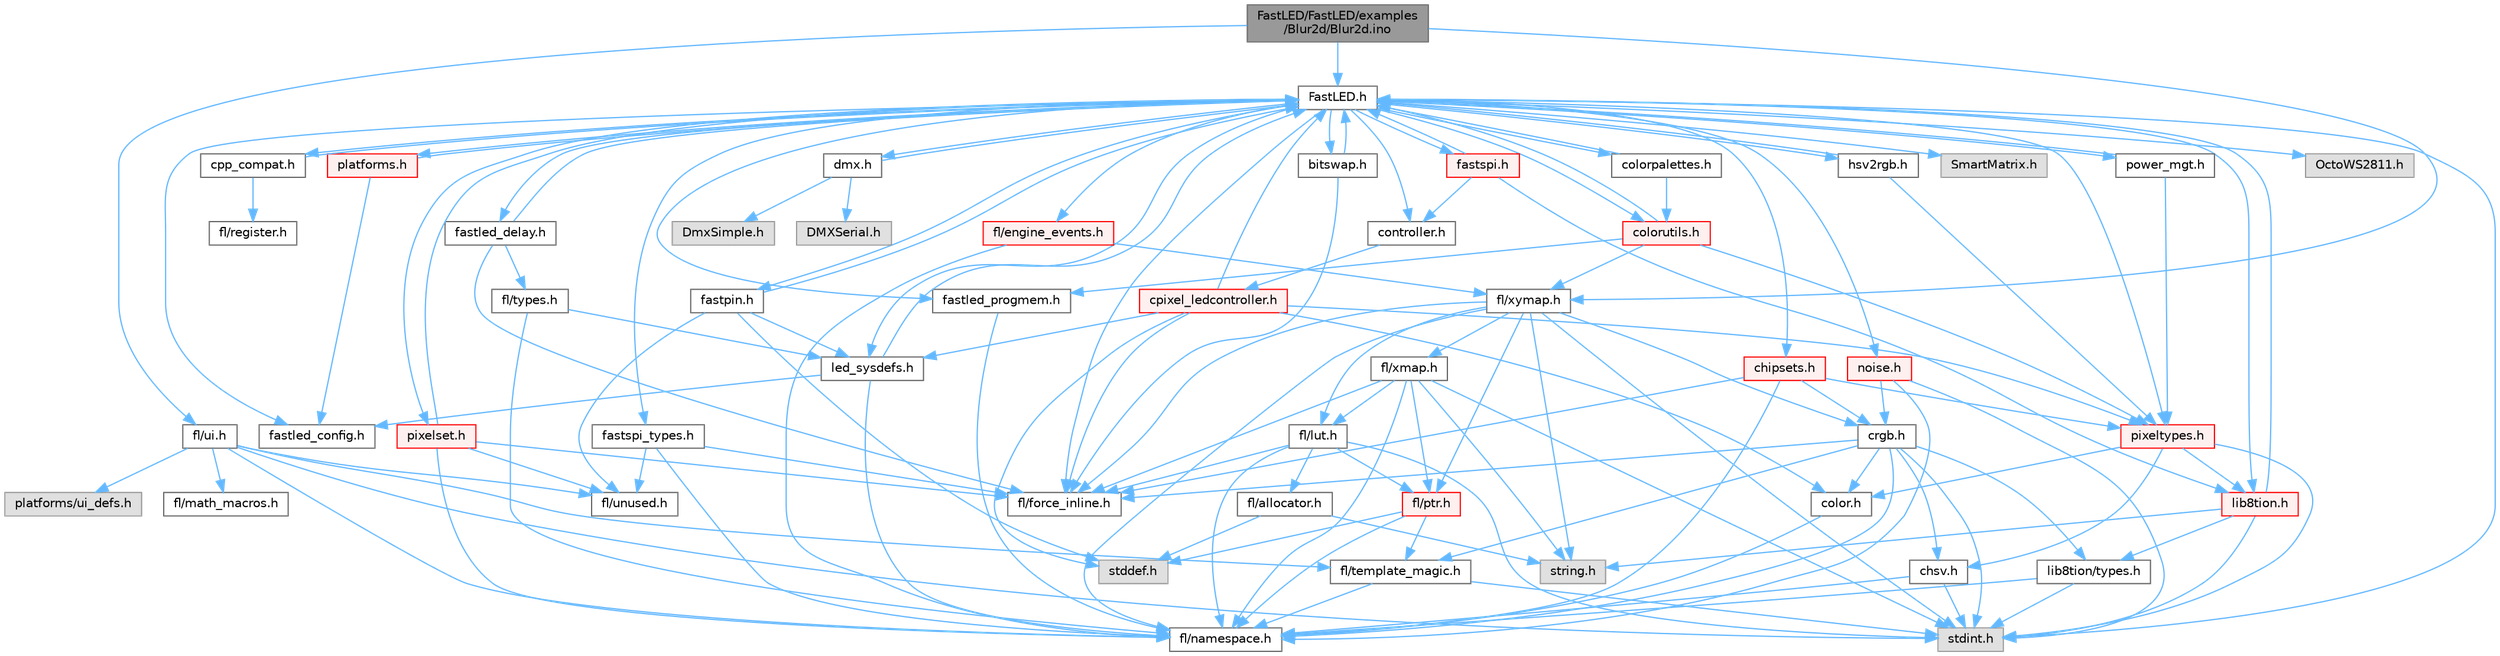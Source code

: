 digraph "FastLED/FastLED/examples/Blur2d/Blur2d.ino"
{
 // LATEX_PDF_SIZE
  bgcolor="transparent";
  edge [fontname=Helvetica,fontsize=10,labelfontname=Helvetica,labelfontsize=10];
  node [fontname=Helvetica,fontsize=10,shape=box,height=0.2,width=0.4];
  Node1 [id="Node000001",label="FastLED/FastLED/examples\l/Blur2d/Blur2d.ino",height=0.2,width=0.4,color="gray40", fillcolor="grey60", style="filled", fontcolor="black",tooltip=" "];
  Node1 -> Node2 [id="edge1_Node000001_Node000002",color="steelblue1",style="solid",tooltip=" "];
  Node2 [id="Node000002",label="fl/ui.h",height=0.2,width=0.4,color="grey40", fillcolor="white", style="filled",URL="$d9/d3b/ui_8h.html",tooltip=" "];
  Node2 -> Node3 [id="edge2_Node000002_Node000003",color="steelblue1",style="solid",tooltip=" "];
  Node3 [id="Node000003",label="stdint.h",height=0.2,width=0.4,color="grey60", fillcolor="#E0E0E0", style="filled",tooltip=" "];
  Node2 -> Node4 [id="edge3_Node000002_Node000004",color="steelblue1",style="solid",tooltip=" "];
  Node4 [id="Node000004",label="platforms/ui_defs.h",height=0.2,width=0.4,color="grey60", fillcolor="#E0E0E0", style="filled",tooltip=" "];
  Node2 -> Node5 [id="edge4_Node000002_Node000005",color="steelblue1",style="solid",tooltip=" "];
  Node5 [id="Node000005",label="fl/namespace.h",height=0.2,width=0.4,color="grey40", fillcolor="white", style="filled",URL="$df/d2a/namespace_8h.html",tooltip="Implements the FastLED namespace macros."];
  Node2 -> Node6 [id="edge5_Node000002_Node000006",color="steelblue1",style="solid",tooltip=" "];
  Node6 [id="Node000006",label="fl/math_macros.h",height=0.2,width=0.4,color="grey40", fillcolor="white", style="filled",URL="$d0/d19/fl_2math__macros_8h.html",tooltip=" "];
  Node2 -> Node7 [id="edge6_Node000002_Node000007",color="steelblue1",style="solid",tooltip=" "];
  Node7 [id="Node000007",label="fl/template_magic.h",height=0.2,width=0.4,color="grey40", fillcolor="white", style="filled",URL="$d8/d0c/template__magic_8h.html",tooltip=" "];
  Node7 -> Node3 [id="edge7_Node000007_Node000003",color="steelblue1",style="solid",tooltip=" "];
  Node7 -> Node5 [id="edge8_Node000007_Node000005",color="steelblue1",style="solid",tooltip=" "];
  Node2 -> Node8 [id="edge9_Node000002_Node000008",color="steelblue1",style="solid",tooltip=" "];
  Node8 [id="Node000008",label="fl/unused.h",height=0.2,width=0.4,color="grey40", fillcolor="white", style="filled",URL="$d8/d4b/unused_8h.html",tooltip=" "];
  Node1 -> Node9 [id="edge10_Node000001_Node000009",color="steelblue1",style="solid",tooltip=" "];
  Node9 [id="Node000009",label="fl/xymap.h",height=0.2,width=0.4,color="grey40", fillcolor="white", style="filled",URL="$d6/dc9/fl_2xymap_8h.html",tooltip=" "];
  Node9 -> Node3 [id="edge11_Node000009_Node000003",color="steelblue1",style="solid",tooltip=" "];
  Node9 -> Node10 [id="edge12_Node000009_Node000010",color="steelblue1",style="solid",tooltip=" "];
  Node10 [id="Node000010",label="string.h",height=0.2,width=0.4,color="grey60", fillcolor="#E0E0E0", style="filled",tooltip=" "];
  Node9 -> Node11 [id="edge13_Node000009_Node000011",color="steelblue1",style="solid",tooltip=" "];
  Node11 [id="Node000011",label="crgb.h",height=0.2,width=0.4,color="grey40", fillcolor="white", style="filled",URL="$db/dd1/crgb_8h.html",tooltip="Defines the red, green, and blue (RGB) pixel struct."];
  Node11 -> Node3 [id="edge14_Node000011_Node000003",color="steelblue1",style="solid",tooltip=" "];
  Node11 -> Node12 [id="edge15_Node000011_Node000012",color="steelblue1",style="solid",tooltip=" "];
  Node12 [id="Node000012",label="chsv.h",height=0.2,width=0.4,color="grey40", fillcolor="white", style="filled",URL="$d8/dd0/chsv_8h.html",tooltip="Defines the hue, saturation, and value (HSV) pixel struct."];
  Node12 -> Node3 [id="edge16_Node000012_Node000003",color="steelblue1",style="solid",tooltip=" "];
  Node12 -> Node5 [id="edge17_Node000012_Node000005",color="steelblue1",style="solid",tooltip=" "];
  Node11 -> Node5 [id="edge18_Node000011_Node000005",color="steelblue1",style="solid",tooltip=" "];
  Node11 -> Node13 [id="edge19_Node000011_Node000013",color="steelblue1",style="solid",tooltip=" "];
  Node13 [id="Node000013",label="color.h",height=0.2,width=0.4,color="grey40", fillcolor="white", style="filled",URL="$d2/d6b/src_2color_8h.html",tooltip="Contains definitions for color correction and temperature."];
  Node13 -> Node5 [id="edge20_Node000013_Node000005",color="steelblue1",style="solid",tooltip=" "];
  Node11 -> Node14 [id="edge21_Node000011_Node000014",color="steelblue1",style="solid",tooltip=" "];
  Node14 [id="Node000014",label="lib8tion/types.h",height=0.2,width=0.4,color="grey40", fillcolor="white", style="filled",URL="$d9/ddf/lib8tion_2types_8h.html",tooltip="Defines fractional types used for lib8tion functions."];
  Node14 -> Node3 [id="edge22_Node000014_Node000003",color="steelblue1",style="solid",tooltip=" "];
  Node14 -> Node5 [id="edge23_Node000014_Node000005",color="steelblue1",style="solid",tooltip=" "];
  Node11 -> Node15 [id="edge24_Node000011_Node000015",color="steelblue1",style="solid",tooltip=" "];
  Node15 [id="Node000015",label="fl/force_inline.h",height=0.2,width=0.4,color="grey40", fillcolor="white", style="filled",URL="$d8/d2d/fl_2force__inline_8h.html",tooltip=" "];
  Node11 -> Node7 [id="edge25_Node000011_Node000007",color="steelblue1",style="solid",tooltip=" "];
  Node9 -> Node15 [id="edge26_Node000009_Node000015",color="steelblue1",style="solid",tooltip=" "];
  Node9 -> Node16 [id="edge27_Node000009_Node000016",color="steelblue1",style="solid",tooltip=" "];
  Node16 [id="Node000016",label="fl/lut.h",height=0.2,width=0.4,color="grey40", fillcolor="white", style="filled",URL="$d3/db6/fl_2lut_8h.html",tooltip=" "];
  Node16 -> Node3 [id="edge28_Node000016_Node000003",color="steelblue1",style="solid",tooltip=" "];
  Node16 -> Node17 [id="edge29_Node000016_Node000017",color="steelblue1",style="solid",tooltip=" "];
  Node17 [id="Node000017",label="fl/ptr.h",height=0.2,width=0.4,color="red", fillcolor="#FFF0F0", style="filled",URL="$d7/df1/fl_2ptr_8h.html",tooltip=" "];
  Node17 -> Node18 [id="edge30_Node000017_Node000018",color="steelblue1",style="solid",tooltip=" "];
  Node18 [id="Node000018",label="stddef.h",height=0.2,width=0.4,color="grey60", fillcolor="#E0E0E0", style="filled",tooltip=" "];
  Node17 -> Node5 [id="edge31_Node000017_Node000005",color="steelblue1",style="solid",tooltip=" "];
  Node17 -> Node7 [id="edge32_Node000017_Node000007",color="steelblue1",style="solid",tooltip=" "];
  Node16 -> Node15 [id="edge33_Node000016_Node000015",color="steelblue1",style="solid",tooltip=" "];
  Node16 -> Node20 [id="edge34_Node000016_Node000020",color="steelblue1",style="solid",tooltip=" "];
  Node20 [id="Node000020",label="fl/allocator.h",height=0.2,width=0.4,color="grey40", fillcolor="white", style="filled",URL="$d2/d6f/fl_2allocator_8h.html",tooltip=" "];
  Node20 -> Node18 [id="edge35_Node000020_Node000018",color="steelblue1",style="solid",tooltip=" "];
  Node20 -> Node10 [id="edge36_Node000020_Node000010",color="steelblue1",style="solid",tooltip=" "];
  Node16 -> Node5 [id="edge37_Node000016_Node000005",color="steelblue1",style="solid",tooltip=" "];
  Node9 -> Node17 [id="edge38_Node000009_Node000017",color="steelblue1",style="solid",tooltip=" "];
  Node9 -> Node21 [id="edge39_Node000009_Node000021",color="steelblue1",style="solid",tooltip=" "];
  Node21 [id="Node000021",label="fl/xmap.h",height=0.2,width=0.4,color="grey40", fillcolor="white", style="filled",URL="$d5/d22/fl_2xmap_8h.html",tooltip=" "];
  Node21 -> Node3 [id="edge40_Node000021_Node000003",color="steelblue1",style="solid",tooltip=" "];
  Node21 -> Node10 [id="edge41_Node000021_Node000010",color="steelblue1",style="solid",tooltip=" "];
  Node21 -> Node15 [id="edge42_Node000021_Node000015",color="steelblue1",style="solid",tooltip=" "];
  Node21 -> Node16 [id="edge43_Node000021_Node000016",color="steelblue1",style="solid",tooltip=" "];
  Node21 -> Node17 [id="edge44_Node000021_Node000017",color="steelblue1",style="solid",tooltip=" "];
  Node21 -> Node5 [id="edge45_Node000021_Node000005",color="steelblue1",style="solid",tooltip=" "];
  Node9 -> Node5 [id="edge46_Node000009_Node000005",color="steelblue1",style="solid",tooltip=" "];
  Node1 -> Node22 [id="edge47_Node000001_Node000022",color="steelblue1",style="solid",tooltip=" "];
  Node22 [id="Node000022",label="FastLED.h",height=0.2,width=0.4,color="grey40", fillcolor="white", style="filled",URL="$db/d97/_fast_l_e_d_8h.html",tooltip="central include file for FastLED, defines the CFastLED class/object"];
  Node22 -> Node3 [id="edge48_Node000022_Node000003",color="steelblue1",style="solid",tooltip=" "];
  Node22 -> Node23 [id="edge49_Node000022_Node000023",color="steelblue1",style="solid",tooltip=" "];
  Node23 [id="Node000023",label="SmartMatrix.h",height=0.2,width=0.4,color="grey60", fillcolor="#E0E0E0", style="filled",tooltip=" "];
  Node22 -> Node24 [id="edge50_Node000022_Node000024",color="steelblue1",style="solid",tooltip=" "];
  Node24 [id="Node000024",label="OctoWS2811.h",height=0.2,width=0.4,color="grey60", fillcolor="#E0E0E0", style="filled",tooltip=" "];
  Node22 -> Node15 [id="edge51_Node000022_Node000015",color="steelblue1",style="solid",tooltip=" "];
  Node22 -> Node25 [id="edge52_Node000022_Node000025",color="steelblue1",style="solid",tooltip=" "];
  Node25 [id="Node000025",label="cpp_compat.h",height=0.2,width=0.4,color="grey40", fillcolor="white", style="filled",URL="$d9/d13/cpp__compat_8h.html",tooltip="Compatibility functions based on C++ version."];
  Node25 -> Node22 [id="edge53_Node000025_Node000022",color="steelblue1",style="solid",tooltip=" "];
  Node25 -> Node26 [id="edge54_Node000025_Node000026",color="steelblue1",style="solid",tooltip=" "];
  Node26 [id="Node000026",label="fl/register.h",height=0.2,width=0.4,color="grey40", fillcolor="white", style="filled",URL="$d8/dc1/fl_2register_8h.html",tooltip=" "];
  Node22 -> Node27 [id="edge55_Node000022_Node000027",color="steelblue1",style="solid",tooltip=" "];
  Node27 [id="Node000027",label="fastled_config.h",height=0.2,width=0.4,color="grey40", fillcolor="white", style="filled",URL="$d5/d11/fastled__config_8h.html",tooltip="Contains definitions that can be used to configure FastLED at compile time."];
  Node22 -> Node28 [id="edge56_Node000022_Node000028",color="steelblue1",style="solid",tooltip=" "];
  Node28 [id="Node000028",label="led_sysdefs.h",height=0.2,width=0.4,color="grey40", fillcolor="white", style="filled",URL="$d9/d3e/led__sysdefs_8h.html",tooltip="Determines which platform system definitions to include."];
  Node28 -> Node22 [id="edge57_Node000028_Node000022",color="steelblue1",style="solid",tooltip=" "];
  Node28 -> Node27 [id="edge58_Node000028_Node000027",color="steelblue1",style="solid",tooltip=" "];
  Node28 -> Node5 [id="edge59_Node000028_Node000005",color="steelblue1",style="solid",tooltip=" "];
  Node22 -> Node29 [id="edge60_Node000022_Node000029",color="steelblue1",style="solid",tooltip=" "];
  Node29 [id="Node000029",label="fastled_delay.h",height=0.2,width=0.4,color="grey40", fillcolor="white", style="filled",URL="$d0/da8/fastled__delay_8h.html",tooltip="Utility functions and classes for managing delay cycles."];
  Node29 -> Node22 [id="edge61_Node000029_Node000022",color="steelblue1",style="solid",tooltip=" "];
  Node29 -> Node30 [id="edge62_Node000029_Node000030",color="steelblue1",style="solid",tooltip=" "];
  Node30 [id="Node000030",label="fl/types.h",height=0.2,width=0.4,color="grey40", fillcolor="white", style="filled",URL="$d7/da1/fl_2types_8h.html",tooltip=" "];
  Node30 -> Node28 [id="edge63_Node000030_Node000028",color="steelblue1",style="solid",tooltip=" "];
  Node30 -> Node5 [id="edge64_Node000030_Node000005",color="steelblue1",style="solid",tooltip=" "];
  Node29 -> Node15 [id="edge65_Node000029_Node000015",color="steelblue1",style="solid",tooltip=" "];
  Node22 -> Node31 [id="edge66_Node000022_Node000031",color="steelblue1",style="solid",tooltip=" "];
  Node31 [id="Node000031",label="bitswap.h",height=0.2,width=0.4,color="grey40", fillcolor="white", style="filled",URL="$de/ded/bitswap_8h.html",tooltip="Functions for doing a rotation of bits/bytes used by parallel output."];
  Node31 -> Node22 [id="edge67_Node000031_Node000022",color="steelblue1",style="solid",tooltip=" "];
  Node31 -> Node15 [id="edge68_Node000031_Node000015",color="steelblue1",style="solid",tooltip=" "];
  Node22 -> Node32 [id="edge69_Node000022_Node000032",color="steelblue1",style="solid",tooltip=" "];
  Node32 [id="Node000032",label="controller.h",height=0.2,width=0.4,color="grey40", fillcolor="white", style="filled",URL="$d2/dd9/controller_8h.html",tooltip="deprecated: base definitions used by led controllers for writing out led data"];
  Node32 -> Node33 [id="edge70_Node000032_Node000033",color="steelblue1",style="solid",tooltip=" "];
  Node33 [id="Node000033",label="cpixel_ledcontroller.h",height=0.2,width=0.4,color="red", fillcolor="#FFF0F0", style="filled",URL="$d9/d57/cpixel__ledcontroller_8h.html",tooltip="defines the templated version of the CLEDController class"];
  Node33 -> Node18 [id="edge71_Node000033_Node000018",color="steelblue1",style="solid",tooltip=" "];
  Node33 -> Node22 [id="edge72_Node000033_Node000022",color="steelblue1",style="solid",tooltip=" "];
  Node33 -> Node28 [id="edge73_Node000033_Node000028",color="steelblue1",style="solid",tooltip=" "];
  Node33 -> Node34 [id="edge74_Node000033_Node000034",color="steelblue1",style="solid",tooltip=" "];
  Node34 [id="Node000034",label="pixeltypes.h",height=0.2,width=0.4,color="red", fillcolor="#FFF0F0", style="filled",URL="$d2/dba/pixeltypes_8h.html",tooltip="Includes defintions for RGB and HSV pixels."];
  Node34 -> Node3 [id="edge75_Node000034_Node000003",color="steelblue1",style="solid",tooltip=" "];
  Node34 -> Node35 [id="edge76_Node000034_Node000035",color="steelblue1",style="solid",tooltip=" "];
  Node35 [id="Node000035",label="lib8tion.h",height=0.2,width=0.4,color="red", fillcolor="#FFF0F0", style="filled",URL="$df/da5/lib8tion_8h.html",tooltip="Fast, efficient 8-bit math functions specifically designed for high-performance LED programming."];
  Node35 -> Node22 [id="edge77_Node000035_Node000022",color="steelblue1",style="solid",tooltip=" "];
  Node35 -> Node14 [id="edge78_Node000035_Node000014",color="steelblue1",style="solid",tooltip=" "];
  Node35 -> Node3 [id="edge79_Node000035_Node000003",color="steelblue1",style="solid",tooltip=" "];
  Node35 -> Node10 [id="edge80_Node000035_Node000010",color="steelblue1",style="solid",tooltip=" "];
  Node34 -> Node13 [id="edge81_Node000034_Node000013",color="steelblue1",style="solid",tooltip=" "];
  Node34 -> Node12 [id="edge82_Node000034_Node000012",color="steelblue1",style="solid",tooltip=" "];
  Node33 -> Node13 [id="edge83_Node000033_Node000013",color="steelblue1",style="solid",tooltip=" "];
  Node33 -> Node15 [id="edge84_Node000033_Node000015",color="steelblue1",style="solid",tooltip=" "];
  Node22 -> Node65 [id="edge85_Node000022_Node000065",color="steelblue1",style="solid",tooltip=" "];
  Node65 [id="Node000065",label="fastpin.h",height=0.2,width=0.4,color="grey40", fillcolor="white", style="filled",URL="$db/d65/fastpin_8h.html",tooltip="Class base definitions for defining fast pin access."];
  Node65 -> Node22 [id="edge86_Node000065_Node000022",color="steelblue1",style="solid",tooltip=" "];
  Node65 -> Node28 [id="edge87_Node000065_Node000028",color="steelblue1",style="solid",tooltip=" "];
  Node65 -> Node18 [id="edge88_Node000065_Node000018",color="steelblue1",style="solid",tooltip=" "];
  Node65 -> Node8 [id="edge89_Node000065_Node000008",color="steelblue1",style="solid",tooltip=" "];
  Node22 -> Node66 [id="edge90_Node000022_Node000066",color="steelblue1",style="solid",tooltip=" "];
  Node66 [id="Node000066",label="fastspi_types.h",height=0.2,width=0.4,color="grey40", fillcolor="white", style="filled",URL="$d2/ddb/fastspi__types_8h.html",tooltip="Data types and constants used by SPI interfaces."];
  Node66 -> Node15 [id="edge91_Node000066_Node000015",color="steelblue1",style="solid",tooltip=" "];
  Node66 -> Node5 [id="edge92_Node000066_Node000005",color="steelblue1",style="solid",tooltip=" "];
  Node66 -> Node8 [id="edge93_Node000066_Node000008",color="steelblue1",style="solid",tooltip=" "];
  Node22 -> Node67 [id="edge94_Node000022_Node000067",color="steelblue1",style="solid",tooltip=" "];
  Node67 [id="Node000067",label="dmx.h",height=0.2,width=0.4,color="grey40", fillcolor="white", style="filled",URL="$d3/de1/dmx_8h.html",tooltip="Defines the DMX512-based LED controllers."];
  Node67 -> Node22 [id="edge95_Node000067_Node000022",color="steelblue1",style="solid",tooltip=" "];
  Node67 -> Node68 [id="edge96_Node000067_Node000068",color="steelblue1",style="solid",tooltip=" "];
  Node68 [id="Node000068",label="DmxSimple.h",height=0.2,width=0.4,color="grey60", fillcolor="#E0E0E0", style="filled",tooltip=" "];
  Node67 -> Node69 [id="edge97_Node000067_Node000069",color="steelblue1",style="solid",tooltip=" "];
  Node69 [id="Node000069",label="DMXSerial.h",height=0.2,width=0.4,color="grey60", fillcolor="#E0E0E0", style="filled",tooltip=" "];
  Node22 -> Node70 [id="edge98_Node000022_Node000070",color="steelblue1",style="solid",tooltip=" "];
  Node70 [id="Node000070",label="platforms.h",height=0.2,width=0.4,color="red", fillcolor="#FFF0F0", style="filled",URL="$da/dc9/platforms_8h.html",tooltip="Determines which platforms headers to include."];
  Node70 -> Node22 [id="edge99_Node000070_Node000022",color="steelblue1",style="solid",tooltip=" "];
  Node70 -> Node27 [id="edge100_Node000070_Node000027",color="steelblue1",style="solid",tooltip=" "];
  Node22 -> Node72 [id="edge101_Node000022_Node000072",color="steelblue1",style="solid",tooltip=" "];
  Node72 [id="Node000072",label="fastled_progmem.h",height=0.2,width=0.4,color="grey40", fillcolor="white", style="filled",URL="$df/dab/fastled__progmem_8h.html",tooltip="Wrapper definitions to allow seamless use of PROGMEM in environments that have it."];
  Node72 -> Node5 [id="edge102_Node000072_Node000005",color="steelblue1",style="solid",tooltip=" "];
  Node22 -> Node35 [id="edge103_Node000022_Node000035",color="steelblue1",style="solid",tooltip=" "];
  Node22 -> Node34 [id="edge104_Node000022_Node000034",color="steelblue1",style="solid",tooltip=" "];
  Node22 -> Node73 [id="edge105_Node000022_Node000073",color="steelblue1",style="solid",tooltip=" "];
  Node73 [id="Node000073",label="hsv2rgb.h",height=0.2,width=0.4,color="grey40", fillcolor="white", style="filled",URL="$de/d9a/hsv2rgb_8h.html",tooltip="Functions to convert from the HSV colorspace to the RGB colorspace."];
  Node73 -> Node22 [id="edge106_Node000073_Node000022",color="steelblue1",style="solid",tooltip=" "];
  Node73 -> Node34 [id="edge107_Node000073_Node000034",color="steelblue1",style="solid",tooltip=" "];
  Node22 -> Node74 [id="edge108_Node000022_Node000074",color="steelblue1",style="solid",tooltip=" "];
  Node74 [id="Node000074",label="colorutils.h",height=0.2,width=0.4,color="red", fillcolor="#FFF0F0", style="filled",URL="$d1/dfb/colorutils_8h.html",tooltip="Utility functions for color fill, palettes, blending, and more."];
  Node74 -> Node22 [id="edge109_Node000074_Node000022",color="steelblue1",style="solid",tooltip=" "];
  Node74 -> Node34 [id="edge110_Node000074_Node000034",color="steelblue1",style="solid",tooltip=" "];
  Node74 -> Node72 [id="edge111_Node000074_Node000072",color="steelblue1",style="solid",tooltip=" "];
  Node74 -> Node9 [id="edge112_Node000074_Node000009",color="steelblue1",style="solid",tooltip=" "];
  Node22 -> Node76 [id="edge113_Node000022_Node000076",color="steelblue1",style="solid",tooltip=" "];
  Node76 [id="Node000076",label="pixelset.h",height=0.2,width=0.4,color="red", fillcolor="#FFF0F0", style="filled",URL="$d4/d46/pixelset_8h.html",tooltip="Declares classes for managing logical groups of LEDs."];
  Node76 -> Node22 [id="edge114_Node000076_Node000022",color="steelblue1",style="solid",tooltip=" "];
  Node76 -> Node15 [id="edge115_Node000076_Node000015",color="steelblue1",style="solid",tooltip=" "];
  Node76 -> Node8 [id="edge116_Node000076_Node000008",color="steelblue1",style="solid",tooltip=" "];
  Node76 -> Node5 [id="edge117_Node000076_Node000005",color="steelblue1",style="solid",tooltip=" "];
  Node22 -> Node78 [id="edge118_Node000022_Node000078",color="steelblue1",style="solid",tooltip=" "];
  Node78 [id="Node000078",label="colorpalettes.h",height=0.2,width=0.4,color="grey40", fillcolor="white", style="filled",URL="$dc/dcc/colorpalettes_8h.html",tooltip="Declarations for the predefined color palettes supplied by FastLED."];
  Node78 -> Node22 [id="edge119_Node000078_Node000022",color="steelblue1",style="solid",tooltip=" "];
  Node78 -> Node74 [id="edge120_Node000078_Node000074",color="steelblue1",style="solid",tooltip=" "];
  Node22 -> Node79 [id="edge121_Node000022_Node000079",color="steelblue1",style="solid",tooltip=" "];
  Node79 [id="Node000079",label="noise.h",height=0.2,width=0.4,color="red", fillcolor="#FFF0F0", style="filled",URL="$d1/d31/noise_8h.html",tooltip="Functions to generate and fill arrays with noise."];
  Node79 -> Node3 [id="edge122_Node000079_Node000003",color="steelblue1",style="solid",tooltip=" "];
  Node79 -> Node11 [id="edge123_Node000079_Node000011",color="steelblue1",style="solid",tooltip=" "];
  Node79 -> Node5 [id="edge124_Node000079_Node000005",color="steelblue1",style="solid",tooltip=" "];
  Node22 -> Node80 [id="edge125_Node000022_Node000080",color="steelblue1",style="solid",tooltip=" "];
  Node80 [id="Node000080",label="power_mgt.h",height=0.2,width=0.4,color="grey40", fillcolor="white", style="filled",URL="$dc/d5b/power__mgt_8h.html",tooltip="Functions to limit the power used by FastLED."];
  Node80 -> Node22 [id="edge126_Node000080_Node000022",color="steelblue1",style="solid",tooltip=" "];
  Node80 -> Node34 [id="edge127_Node000080_Node000034",color="steelblue1",style="solid",tooltip=" "];
  Node22 -> Node81 [id="edge128_Node000022_Node000081",color="steelblue1",style="solid",tooltip=" "];
  Node81 [id="Node000081",label="fastspi.h",height=0.2,width=0.4,color="red", fillcolor="#FFF0F0", style="filled",URL="$d6/ddc/fastspi_8h.html",tooltip="Serial peripheral interface (SPI) definitions per platform."];
  Node81 -> Node22 [id="edge129_Node000081_Node000022",color="steelblue1",style="solid",tooltip=" "];
  Node81 -> Node32 [id="edge130_Node000081_Node000032",color="steelblue1",style="solid",tooltip=" "];
  Node81 -> Node35 [id="edge131_Node000081_Node000035",color="steelblue1",style="solid",tooltip=" "];
  Node22 -> Node83 [id="edge132_Node000022_Node000083",color="steelblue1",style="solid",tooltip=" "];
  Node83 [id="Node000083",label="chipsets.h",height=0.2,width=0.4,color="red", fillcolor="#FFF0F0", style="filled",URL="$db/d66/chipsets_8h.html",tooltip="Contains the bulk of the definitions for the various LED chipsets supported."];
  Node83 -> Node34 [id="edge133_Node000083_Node000034",color="steelblue1",style="solid",tooltip=" "];
  Node83 -> Node15 [id="edge134_Node000083_Node000015",color="steelblue1",style="solid",tooltip=" "];
  Node83 -> Node11 [id="edge135_Node000083_Node000011",color="steelblue1",style="solid",tooltip=" "];
  Node83 -> Node5 [id="edge136_Node000083_Node000005",color="steelblue1",style="solid",tooltip=" "];
  Node22 -> Node55 [id="edge137_Node000022_Node000055",color="steelblue1",style="solid",tooltip=" "];
  Node55 [id="Node000055",label="fl/engine_events.h",height=0.2,width=0.4,color="red", fillcolor="#FFF0F0", style="filled",URL="$dc/dd9/fl_2engine__events_8h.html",tooltip=" "];
  Node55 -> Node9 [id="edge138_Node000055_Node000009",color="steelblue1",style="solid",tooltip=" "];
  Node55 -> Node5 [id="edge139_Node000055_Node000005",color="steelblue1",style="solid",tooltip=" "];
}
